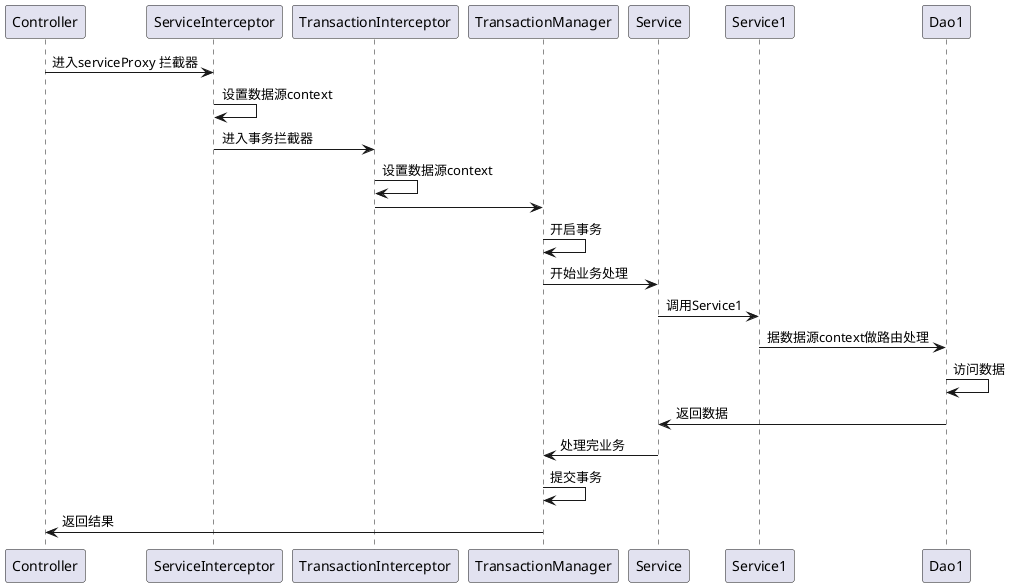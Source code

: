 
@startuml
Controller->ServiceInterceptor:进入serviceProxy 拦截器
ServiceInterceptor->ServiceInterceptor:设置数据源context
ServiceInterceptor->TransactionInterceptor:进入事务拦截器
TransactionInterceptor->TransactionInterceptor:设置数据源context
TransactionManager<-TransactionInterceptor
TransactionManager->TransactionManager:开启事务
TransactionManager->Service:开始业务处理
Service->Service1:调用Service1
Service1->Dao1:据数据源context做路由处理
Dao1->Dao1:访问数据
Dao1->Service:返回数据
Service->TransactionManager:处理完业务
TransactionManager->TransactionManager:提交事务
TransactionManager->Controller:返回结果
@enduml
